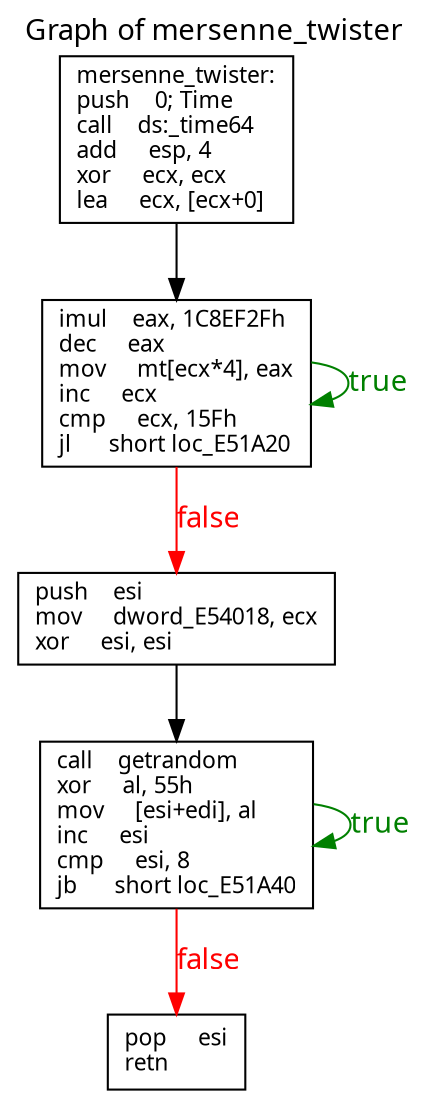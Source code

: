 digraph GRAPH_0 {

  // Generated by Graph::Easy 0.76 at Fri Feb 28 23:11:26 2020

  edge [ arrowhead=normal,     fontname="Source Code Pro" ];
  graph [
    label="Graph of mersenne_twister",
        fontname="Source Code Pro",
    labelloc=top ];
  node [
    fillcolor=white,
        fontname="Source Code Pro",
    fontsize=11,
    shape=box,
    style=filled ];

  0 [ label="mersenne_twister:\lpush    0; Time\lcall    ds:_time64\ladd     esp, 4\lxor     ecx, ecx\llea     ecx, [ecx+0]\l", rank=0 ]
  1 [ label="imul    eax, 1C8EF2Fh\ldec     eax\lmov     mt[ecx*4], eax\linc     ecx\lcmp     ecx, 15Fh\ljl      short loc_E51A20\l" ]
  2 [ label="push    esi\lmov     dword_E54018, ecx\lxor     esi, esi\l" ]
  3 [ label="call    getrandom\lxor     al, 55h\lmov     [esi+edi], al\linc     esi\lcmp     esi, 8\ljb      short loc_E51A40\l" ]
  4 [ label="pop     esi\lretn\l", rank=5 ]

  0 -> 1 [ color="#000000" ]
  1 -> 2 [ color="#ff0000", fontcolor="#ff0000", label=false ]
  1 -> 1 [ color="#008000", fontcolor="#008000", label=true ]
  2 -> 3 [ color="#000000" ]
  3 -> 4 [ color="#ff0000", fontcolor="#ff0000", label=false ]
  3 -> 3 [ color="#008000", fontcolor="#008000", label=true ]

}
